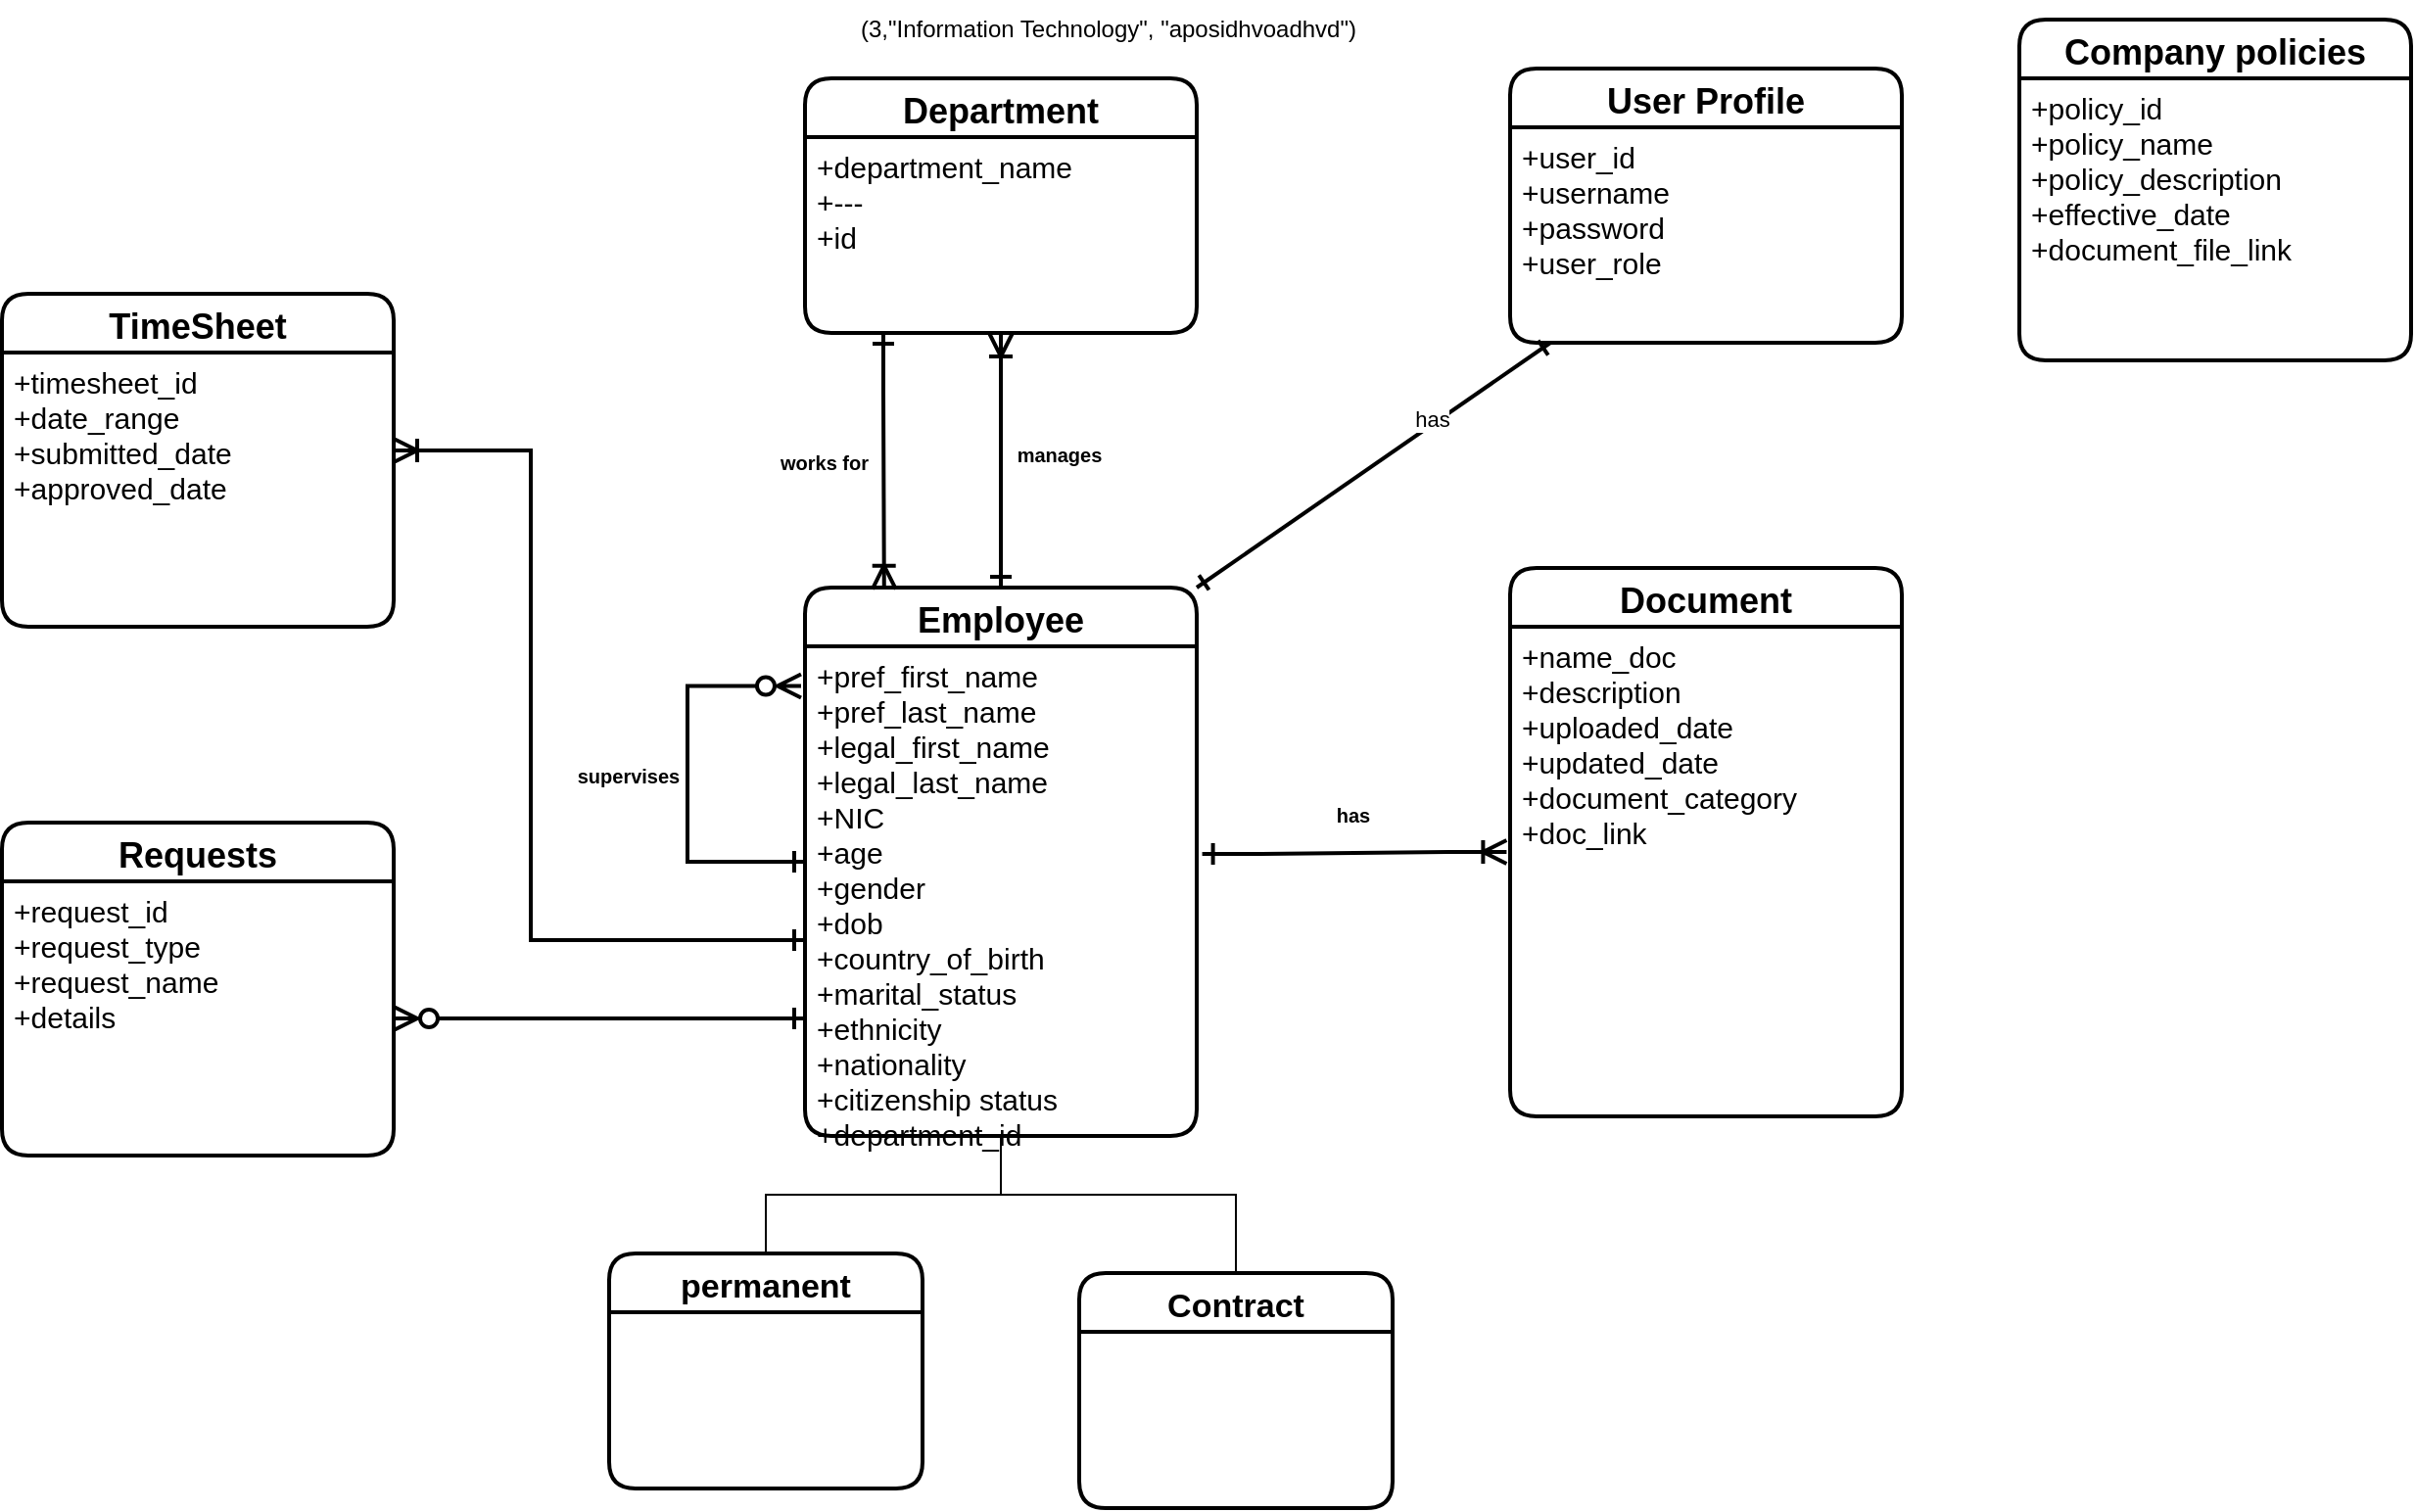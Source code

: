 <?xml version="1.0" encoding="UTF-8"?>
<mxfile version="21.7.5" type="google">
  <diagram id="55C0DFfQS8dzqyKpVsl2" name="Page-1">
    <mxGraphModel dx="2284" dy="1890" grid="1" gridSize="10" guides="1" tooltips="1" connect="1" arrows="1" fold="1" page="1" pageScale="1" pageWidth="850" pageHeight="1100" math="0" shadow="0">
      <root>
        <mxCell id="0" />
        <mxCell id="1" parent="0" />
        <mxCell id="p0jhuTU827X_e4BtlEmv-59" style="edgeStyle=orthogonalEdgeStyle;rounded=0;orthogonalLoop=1;jettySize=auto;html=1;entryX=0.5;entryY=1;entryDx=0;entryDy=0;strokeWidth=2;fontSize=10;startArrow=ERone;startFill=0;endArrow=ERoneToMany;endFill=0;startSize=8;endSize=9;" parent="1" source="p0jhuTU827X_e4BtlEmv-37" target="p0jhuTU827X_e4BtlEmv-57" edge="1">
          <mxGeometry relative="1" as="geometry" />
        </mxCell>
        <mxCell id="p0jhuTU827X_e4BtlEmv-37" value="Employee" style="swimlane;childLayout=stackLayout;horizontal=1;startSize=30;horizontalStack=0;rounded=1;fontSize=18;fontStyle=1;strokeWidth=2;resizeParent=0;resizeLast=1;shadow=0;dashed=0;align=center;" parent="1" vertex="1">
          <mxGeometry x="50" y="100" width="200" height="280" as="geometry" />
        </mxCell>
        <mxCell id="p0jhuTU827X_e4BtlEmv-38" value="+pref_first_name&#xa;+pref_last_name&#xa;+legal_first_name&#xa;+legal_last_name&#xa;+NIC&#xa;+age&#xa;+gender&#xa;+dob&#xa;+country_of_birth&#xa;+marital_status&#xa;+ethnicity&#xa;+nationality&#xa;+citizenship status&#xa;+department_id" style="align=left;strokeColor=none;fillColor=none;spacingLeft=4;fontSize=15;verticalAlign=top;resizable=0;rotatable=0;part=1;" parent="p0jhuTU827X_e4BtlEmv-37" vertex="1">
          <mxGeometry y="30" width="200" height="250" as="geometry" />
        </mxCell>
        <mxCell id="p0jhuTU827X_e4BtlEmv-52" style="edgeStyle=orthogonalEdgeStyle;rounded=0;orthogonalLoop=1;jettySize=auto;html=1;strokeWidth=2;fontSize=17;startArrow=ERone;startFill=0;endArrow=ERzeroToMany;endFill=0;startSize=8;endSize=9;entryX=-0.01;entryY=0.081;entryDx=0;entryDy=0;entryPerimeter=0;" parent="p0jhuTU827X_e4BtlEmv-37" source="p0jhuTU827X_e4BtlEmv-37" target="p0jhuTU827X_e4BtlEmv-38" edge="1">
          <mxGeometry relative="1" as="geometry">
            <mxPoint x="-10" y="50" as="targetPoint" />
            <Array as="points">
              <mxPoint x="-60" y="140" />
              <mxPoint x="-60" y="50" />
            </Array>
          </mxGeometry>
        </mxCell>
        <mxCell id="p0jhuTU827X_e4BtlEmv-40" value="permanent" style="swimlane;childLayout=stackLayout;horizontal=1;startSize=30;horizontalStack=0;rounded=1;fontSize=17;fontStyle=1;strokeWidth=2;resizeParent=0;resizeLast=1;shadow=0;dashed=0;align=center;" parent="1" vertex="1">
          <mxGeometry x="-50" y="440" width="160" height="120" as="geometry" />
        </mxCell>
        <mxCell id="p0jhuTU827X_e4BtlEmv-42" value="Contract" style="swimlane;childLayout=stackLayout;horizontal=1;startSize=30;horizontalStack=0;rounded=1;fontSize=17;fontStyle=1;strokeWidth=2;resizeParent=0;resizeLast=1;shadow=0;dashed=0;align=center;" parent="1" vertex="1">
          <mxGeometry x="190" y="450" width="160" height="120" as="geometry" />
        </mxCell>
        <mxCell id="p0jhuTU827X_e4BtlEmv-43" style="edgeStyle=orthogonalEdgeStyle;rounded=0;orthogonalLoop=1;jettySize=auto;html=1;entryX=0.5;entryY=0;entryDx=0;entryDy=0;fontSize=17;startArrow=none;startFill=0;endArrow=none;endFill=0;" parent="1" source="p0jhuTU827X_e4BtlEmv-38" target="p0jhuTU827X_e4BtlEmv-40" edge="1">
          <mxGeometry relative="1" as="geometry" />
        </mxCell>
        <mxCell id="p0jhuTU827X_e4BtlEmv-44" style="edgeStyle=orthogonalEdgeStyle;rounded=0;orthogonalLoop=1;jettySize=auto;html=1;fontSize=17;startArrow=none;startFill=0;endArrow=none;endFill=0;" parent="1" source="p0jhuTU827X_e4BtlEmv-38" target="p0jhuTU827X_e4BtlEmv-42" edge="1">
          <mxGeometry relative="1" as="geometry">
            <Array as="points">
              <mxPoint x="150" y="410" />
              <mxPoint x="270" y="410" />
            </Array>
          </mxGeometry>
        </mxCell>
        <mxCell id="p0jhuTU827X_e4BtlEmv-45" value="Document" style="swimlane;childLayout=stackLayout;horizontal=1;startSize=30;horizontalStack=0;rounded=1;fontSize=18;fontStyle=1;strokeWidth=2;resizeParent=0;resizeLast=1;shadow=0;dashed=0;align=center;" parent="1" vertex="1">
          <mxGeometry x="410" y="90" width="200" height="280" as="geometry" />
        </mxCell>
        <mxCell id="p0jhuTU827X_e4BtlEmv-46" value="+name_doc&#xa;+description&#xa;+uploaded_date&#xa;+updated_date&#xa;+document_category&#xa;+doc_link" style="align=left;strokeColor=none;fillColor=none;spacingLeft=4;fontSize=15;verticalAlign=top;resizable=0;rotatable=0;part=1;" parent="p0jhuTU827X_e4BtlEmv-45" vertex="1">
          <mxGeometry y="30" width="200" height="250" as="geometry" />
        </mxCell>
        <mxCell id="p0jhuTU827X_e4BtlEmv-48" value="" style="edgeStyle=entityRelationEdgeStyle;fontSize=12;html=1;endArrow=ERoneToMany;rounded=0;exitX=1.014;exitY=0.424;exitDx=0;exitDy=0;exitPerimeter=0;entryX=-0.009;entryY=0.46;entryDx=0;entryDy=0;entryPerimeter=0;strokeWidth=2;endSize=9;startSize=8;startArrow=ERone;startFill=0;" parent="1" source="p0jhuTU827X_e4BtlEmv-38" target="p0jhuTU827X_e4BtlEmv-46" edge="1">
          <mxGeometry width="100" height="100" relative="1" as="geometry">
            <mxPoint x="380" y="300" as="sourcePoint" />
            <mxPoint x="480" y="200" as="targetPoint" />
          </mxGeometry>
        </mxCell>
        <mxCell id="p0jhuTU827X_e4BtlEmv-53" value="&lt;span style=&quot;font-size: 10px;&quot;&gt;&lt;b&gt;supervises&lt;/b&gt;&lt;/span&gt;" style="text;html=1;strokeColor=none;fillColor=none;align=center;verticalAlign=middle;whiteSpace=wrap;rounded=0;fontSize=17;" parent="1" vertex="1">
          <mxGeometry x="-70" y="180" width="60" height="30" as="geometry" />
        </mxCell>
        <mxCell id="p0jhuTU827X_e4BtlEmv-54" value="&lt;span style=&quot;font-size: 10px;&quot;&gt;&lt;b&gt;has&lt;/b&gt;&lt;/span&gt;" style="text;html=1;strokeColor=none;fillColor=none;align=center;verticalAlign=middle;whiteSpace=wrap;rounded=0;fontSize=17;" parent="1" vertex="1">
          <mxGeometry x="300" y="200" width="60" height="30" as="geometry" />
        </mxCell>
        <mxCell id="p0jhuTU827X_e4BtlEmv-56" value="Department" style="swimlane;childLayout=stackLayout;horizontal=1;startSize=30;horizontalStack=0;rounded=1;fontSize=18;fontStyle=1;strokeWidth=2;resizeParent=0;resizeLast=1;shadow=0;dashed=0;align=center;" parent="1" vertex="1">
          <mxGeometry x="50" y="-160" width="200" height="130" as="geometry" />
        </mxCell>
        <mxCell id="p0jhuTU827X_e4BtlEmv-57" value="+department_name&#xa;+---&#xa;+id" style="align=left;strokeColor=none;fillColor=none;spacingLeft=4;fontSize=15;verticalAlign=top;resizable=0;rotatable=0;part=1;" parent="p0jhuTU827X_e4BtlEmv-56" vertex="1">
          <mxGeometry y="30" width="200" height="100" as="geometry" />
        </mxCell>
        <mxCell id="p0jhuTU827X_e4BtlEmv-58" style="edgeStyle=orthogonalEdgeStyle;rounded=0;orthogonalLoop=1;jettySize=auto;html=1;entryX=0.202;entryY=0.003;entryDx=0;entryDy=0;entryPerimeter=0;strokeWidth=2;fontSize=10;startArrow=ERone;startFill=0;endArrow=ERoneToMany;endFill=0;startSize=8;endSize=9;" parent="1" source="p0jhuTU827X_e4BtlEmv-57" target="p0jhuTU827X_e4BtlEmv-37" edge="1">
          <mxGeometry relative="1" as="geometry">
            <Array as="points">
              <mxPoint x="90" />
              <mxPoint x="90" />
            </Array>
          </mxGeometry>
        </mxCell>
        <mxCell id="p0jhuTU827X_e4BtlEmv-60" value="&lt;span style=&quot;font-size: 10px;&quot;&gt;&lt;b&gt;works for&lt;/b&gt;&lt;/span&gt;" style="text;html=1;strokeColor=none;fillColor=none;align=center;verticalAlign=middle;whiteSpace=wrap;rounded=0;fontSize=17;" parent="1" vertex="1">
          <mxGeometry x="30" y="20" width="60" height="30" as="geometry" />
        </mxCell>
        <mxCell id="p0jhuTU827X_e4BtlEmv-61" value="&lt;span style=&quot;font-size: 10px;&quot;&gt;&lt;b&gt;manages&lt;br&gt;&lt;/b&gt;&lt;/span&gt;" style="text;html=1;strokeColor=none;fillColor=none;align=center;verticalAlign=middle;whiteSpace=wrap;rounded=0;fontSize=17;" parent="1" vertex="1">
          <mxGeometry x="150" y="16" width="60" height="30" as="geometry" />
        </mxCell>
        <mxCell id="p0jhuTU827X_e4BtlEmv-62" value="Requests" style="swimlane;childLayout=stackLayout;horizontal=1;startSize=30;horizontalStack=0;rounded=1;fontSize=18;fontStyle=1;strokeWidth=2;resizeParent=0;resizeLast=1;shadow=0;dashed=0;align=center;" parent="1" vertex="1">
          <mxGeometry x="-360" y="220" width="200" height="170" as="geometry" />
        </mxCell>
        <mxCell id="p0jhuTU827X_e4BtlEmv-63" value="+request_id&#xa;+request_type&#xa;+request_name&#xa;+details&#xa;" style="align=left;strokeColor=none;fillColor=none;spacingLeft=4;fontSize=15;verticalAlign=top;resizable=0;rotatable=0;part=1;" parent="p0jhuTU827X_e4BtlEmv-62" vertex="1">
          <mxGeometry y="30" width="200" height="140" as="geometry" />
        </mxCell>
        <mxCell id="p0jhuTU827X_e4BtlEmv-64" style="edgeStyle=orthogonalEdgeStyle;rounded=0;orthogonalLoop=1;jettySize=auto;html=1;entryX=1;entryY=0.5;entryDx=0;entryDy=0;strokeWidth=2;fontSize=10;startArrow=ERone;startFill=0;endArrow=ERzeroToMany;endFill=0;startSize=8;endSize=9;" parent="1" source="p0jhuTU827X_e4BtlEmv-38" target="p0jhuTU827X_e4BtlEmv-63" edge="1">
          <mxGeometry relative="1" as="geometry">
            <Array as="points">
              <mxPoint x="-10" y="320" />
              <mxPoint x="-10" y="320" />
            </Array>
          </mxGeometry>
        </mxCell>
        <mxCell id="p0jhuTU827X_e4BtlEmv-65" value="TimeSheet" style="swimlane;childLayout=stackLayout;horizontal=1;startSize=30;horizontalStack=0;rounded=1;fontSize=18;fontStyle=1;strokeWidth=2;resizeParent=0;resizeLast=1;shadow=0;dashed=0;align=center;" parent="1" vertex="1">
          <mxGeometry x="-360" y="-50" width="200" height="170" as="geometry" />
        </mxCell>
        <mxCell id="p0jhuTU827X_e4BtlEmv-66" value="+timesheet_id&#xa;+date_range&#xa;+submitted_date&#xa;+approved_date" style="align=left;strokeColor=none;fillColor=none;spacingLeft=4;fontSize=15;verticalAlign=top;resizable=0;rotatable=0;part=1;" parent="p0jhuTU827X_e4BtlEmv-65" vertex="1">
          <mxGeometry y="30" width="200" height="140" as="geometry" />
        </mxCell>
        <mxCell id="p0jhuTU827X_e4BtlEmv-67" style="edgeStyle=orthogonalEdgeStyle;rounded=0;orthogonalLoop=1;jettySize=auto;html=1;entryX=1;entryY=0.357;entryDx=0;entryDy=0;entryPerimeter=0;strokeWidth=2;fontSize=10;startArrow=ERone;startFill=0;endArrow=ERoneToMany;endFill=0;startSize=8;endSize=9;" parent="1" source="p0jhuTU827X_e4BtlEmv-38" target="p0jhuTU827X_e4BtlEmv-66" edge="1">
          <mxGeometry relative="1" as="geometry">
            <Array as="points">
              <mxPoint x="-90" y="280" />
              <mxPoint x="-90" y="30" />
            </Array>
          </mxGeometry>
        </mxCell>
        <mxCell id="rXNlVHIobrT7CrEpf6k2-1" value="(3,&quot;Information Technology&quot;, &quot;aposidhvoadhvd&quot;)" style="text;html=1;strokeColor=none;fillColor=none;align=center;verticalAlign=middle;whiteSpace=wrap;rounded=0;" parent="1" vertex="1">
          <mxGeometry x="50" y="-200" width="310" height="30" as="geometry" />
        </mxCell>
        <mxCell id="bNq42CY8RkJ9S5X38YcI-1" value="Company policies" style="swimlane;childLayout=stackLayout;horizontal=1;startSize=30;horizontalStack=0;rounded=1;fontSize=18;fontStyle=1;strokeWidth=2;resizeParent=0;resizeLast=1;shadow=0;dashed=0;align=center;" parent="1" vertex="1">
          <mxGeometry x="670" y="-190" width="200" height="174" as="geometry" />
        </mxCell>
        <mxCell id="bNq42CY8RkJ9S5X38YcI-2" value="+policy_id&#xa;+policy_name&#xa;+policy_description&#xa;+effective_date&#xa;+document_file_link" style="align=left;strokeColor=none;fillColor=none;spacingLeft=4;fontSize=15;verticalAlign=top;resizable=0;rotatable=0;part=1;" parent="bNq42CY8RkJ9S5X38YcI-1" vertex="1">
          <mxGeometry y="30" width="200" height="144" as="geometry" />
        </mxCell>
        <mxCell id="bNq42CY8RkJ9S5X38YcI-3" value="User Profile" style="swimlane;childLayout=stackLayout;horizontal=1;startSize=30;horizontalStack=0;rounded=1;fontSize=18;fontStyle=1;strokeWidth=2;resizeParent=0;resizeLast=1;shadow=0;dashed=0;align=center;" parent="1" vertex="1">
          <mxGeometry x="410" y="-165" width="200" height="140" as="geometry" />
        </mxCell>
        <mxCell id="bNq42CY8RkJ9S5X38YcI-4" value="+user_id&#xa;+username&#xa;+password&#xa;+user_role " style="align=left;strokeColor=none;fillColor=none;spacingLeft=4;fontSize=15;verticalAlign=top;resizable=0;rotatable=0;part=1;" parent="bNq42CY8RkJ9S5X38YcI-3" vertex="1">
          <mxGeometry y="30" width="200" height="110" as="geometry" />
        </mxCell>
        <mxCell id="bNq42CY8RkJ9S5X38YcI-6" style="rounded=0;orthogonalLoop=1;jettySize=auto;html=1;entryX=1;entryY=0;entryDx=0;entryDy=0;endArrow=ERone;endFill=0;startArrow=ERone;startFill=0;strokeWidth=2;" parent="1" source="bNq42CY8RkJ9S5X38YcI-4" target="p0jhuTU827X_e4BtlEmv-37" edge="1">
          <mxGeometry relative="1" as="geometry" />
        </mxCell>
        <mxCell id="bNq42CY8RkJ9S5X38YcI-7" value="has" style="edgeLabel;html=1;align=center;verticalAlign=middle;resizable=0;points=[];" parent="bNq42CY8RkJ9S5X38YcI-6" connectable="0" vertex="1">
          <mxGeometry x="-0.343" y="-3" relative="1" as="geometry">
            <mxPoint as="offset" />
          </mxGeometry>
        </mxCell>
      </root>
    </mxGraphModel>
  </diagram>
</mxfile>
